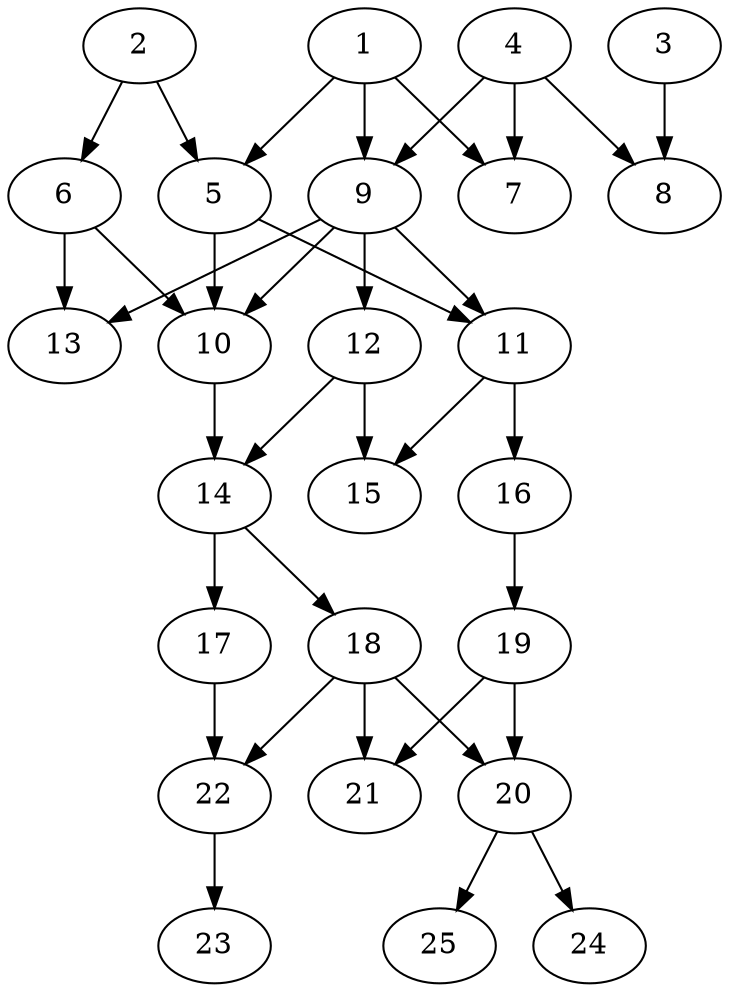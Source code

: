 // DAG automatically generated by daggen at Thu Oct  3 14:00:40 2019
// ./daggen --dot -n 25 --ccr 0.3 --fat 0.5 --regular 0.7 --density 0.5 --mindata 5242880 --maxdata 52428800 
digraph G {
  1 [size="162607787", alpha="0.10", expect_size="48782336"] 
  1 -> 5 [size ="48782336"]
  1 -> 7 [size ="48782336"]
  1 -> 9 [size ="48782336"]
  2 [size="78373547", alpha="0.08", expect_size="23512064"] 
  2 -> 5 [size ="23512064"]
  2 -> 6 [size ="23512064"]
  3 [size="71116800", alpha="0.06", expect_size="21335040"] 
  3 -> 8 [size ="21335040"]
  4 [size="41335467", alpha="0.00", expect_size="12400640"] 
  4 -> 7 [size ="12400640"]
  4 -> 8 [size ="12400640"]
  4 -> 9 [size ="12400640"]
  5 [size="32406187", alpha="0.03", expect_size="9721856"] 
  5 -> 10 [size ="9721856"]
  5 -> 11 [size ="9721856"]
  6 [size="166990507", alpha="0.17", expect_size="50097152"] 
  6 -> 10 [size ="50097152"]
  6 -> 13 [size ="50097152"]
  7 [size="86452907", alpha="0.17", expect_size="25935872"] 
  8 [size="68010667", alpha="0.18", expect_size="20403200"] 
  9 [size="22418773", alpha="0.09", expect_size="6725632"] 
  9 -> 10 [size ="6725632"]
  9 -> 11 [size ="6725632"]
  9 -> 12 [size ="6725632"]
  9 -> 13 [size ="6725632"]
  10 [size="65406293", alpha="0.16", expect_size="19621888"] 
  10 -> 14 [size ="19621888"]
  11 [size="49315840", alpha="0.12", expect_size="14794752"] 
  11 -> 15 [size ="14794752"]
  11 -> 16 [size ="14794752"]
  12 [size="125044053", alpha="0.19", expect_size="37513216"] 
  12 -> 14 [size ="37513216"]
  12 -> 15 [size ="37513216"]
  13 [size="30252373", alpha="0.06", expect_size="9075712"] 
  14 [size="74803200", alpha="0.19", expect_size="22440960"] 
  14 -> 17 [size ="22440960"]
  14 -> 18 [size ="22440960"]
  15 [size="76564480", alpha="0.15", expect_size="22969344"] 
  16 [size="100065280", alpha="0.09", expect_size="30019584"] 
  16 -> 19 [size ="30019584"]
  17 [size="74554027", alpha="0.16", expect_size="22366208"] 
  17 -> 22 [size ="22366208"]
  18 [size="51988480", alpha="0.03", expect_size="15596544"] 
  18 -> 20 [size ="15596544"]
  18 -> 21 [size ="15596544"]
  18 -> 22 [size ="15596544"]
  19 [size="38833493", alpha="0.09", expect_size="11650048"] 
  19 -> 20 [size ="11650048"]
  19 -> 21 [size ="11650048"]
  20 [size="112868693", alpha="0.01", expect_size="33860608"] 
  20 -> 24 [size ="33860608"]
  20 -> 25 [size ="33860608"]
  21 [size="83592533", alpha="0.12", expect_size="25077760"] 
  22 [size="21930667", alpha="0.10", expect_size="6579200"] 
  22 -> 23 [size ="6579200"]
  23 [size="171677013", alpha="0.16", expect_size="51503104"] 
  24 [size="64590507", alpha="0.04", expect_size="19377152"] 
  25 [size="58112000", alpha="0.14", expect_size="17433600"] 
}
